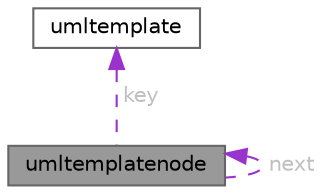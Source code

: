 digraph "umltemplatenode"
{
 // LATEX_PDF_SIZE
  bgcolor="transparent";
  edge [fontname=Helvetica,fontsize=10,labelfontname=Helvetica,labelfontsize=10];
  node [fontname=Helvetica,fontsize=10,shape=box,height=0.2,width=0.4];
  Node1 [label="umltemplatenode",height=0.2,width=0.4,color="gray40", fillcolor="grey60", style="filled", fontcolor="black",tooltip=" "];
  Node2 -> Node1 [dir="back",color="darkorchid3",style="dashed",label=" key",fontcolor="grey" ];
  Node2 [label="umltemplate",height=0.2,width=0.4,color="gray40", fillcolor="white", style="filled",URL="$structumltemplate.html",tooltip=" "];
  Node1 -> Node1 [dir="back",color="darkorchid3",style="dashed",label=" next",fontcolor="grey" ];
}
